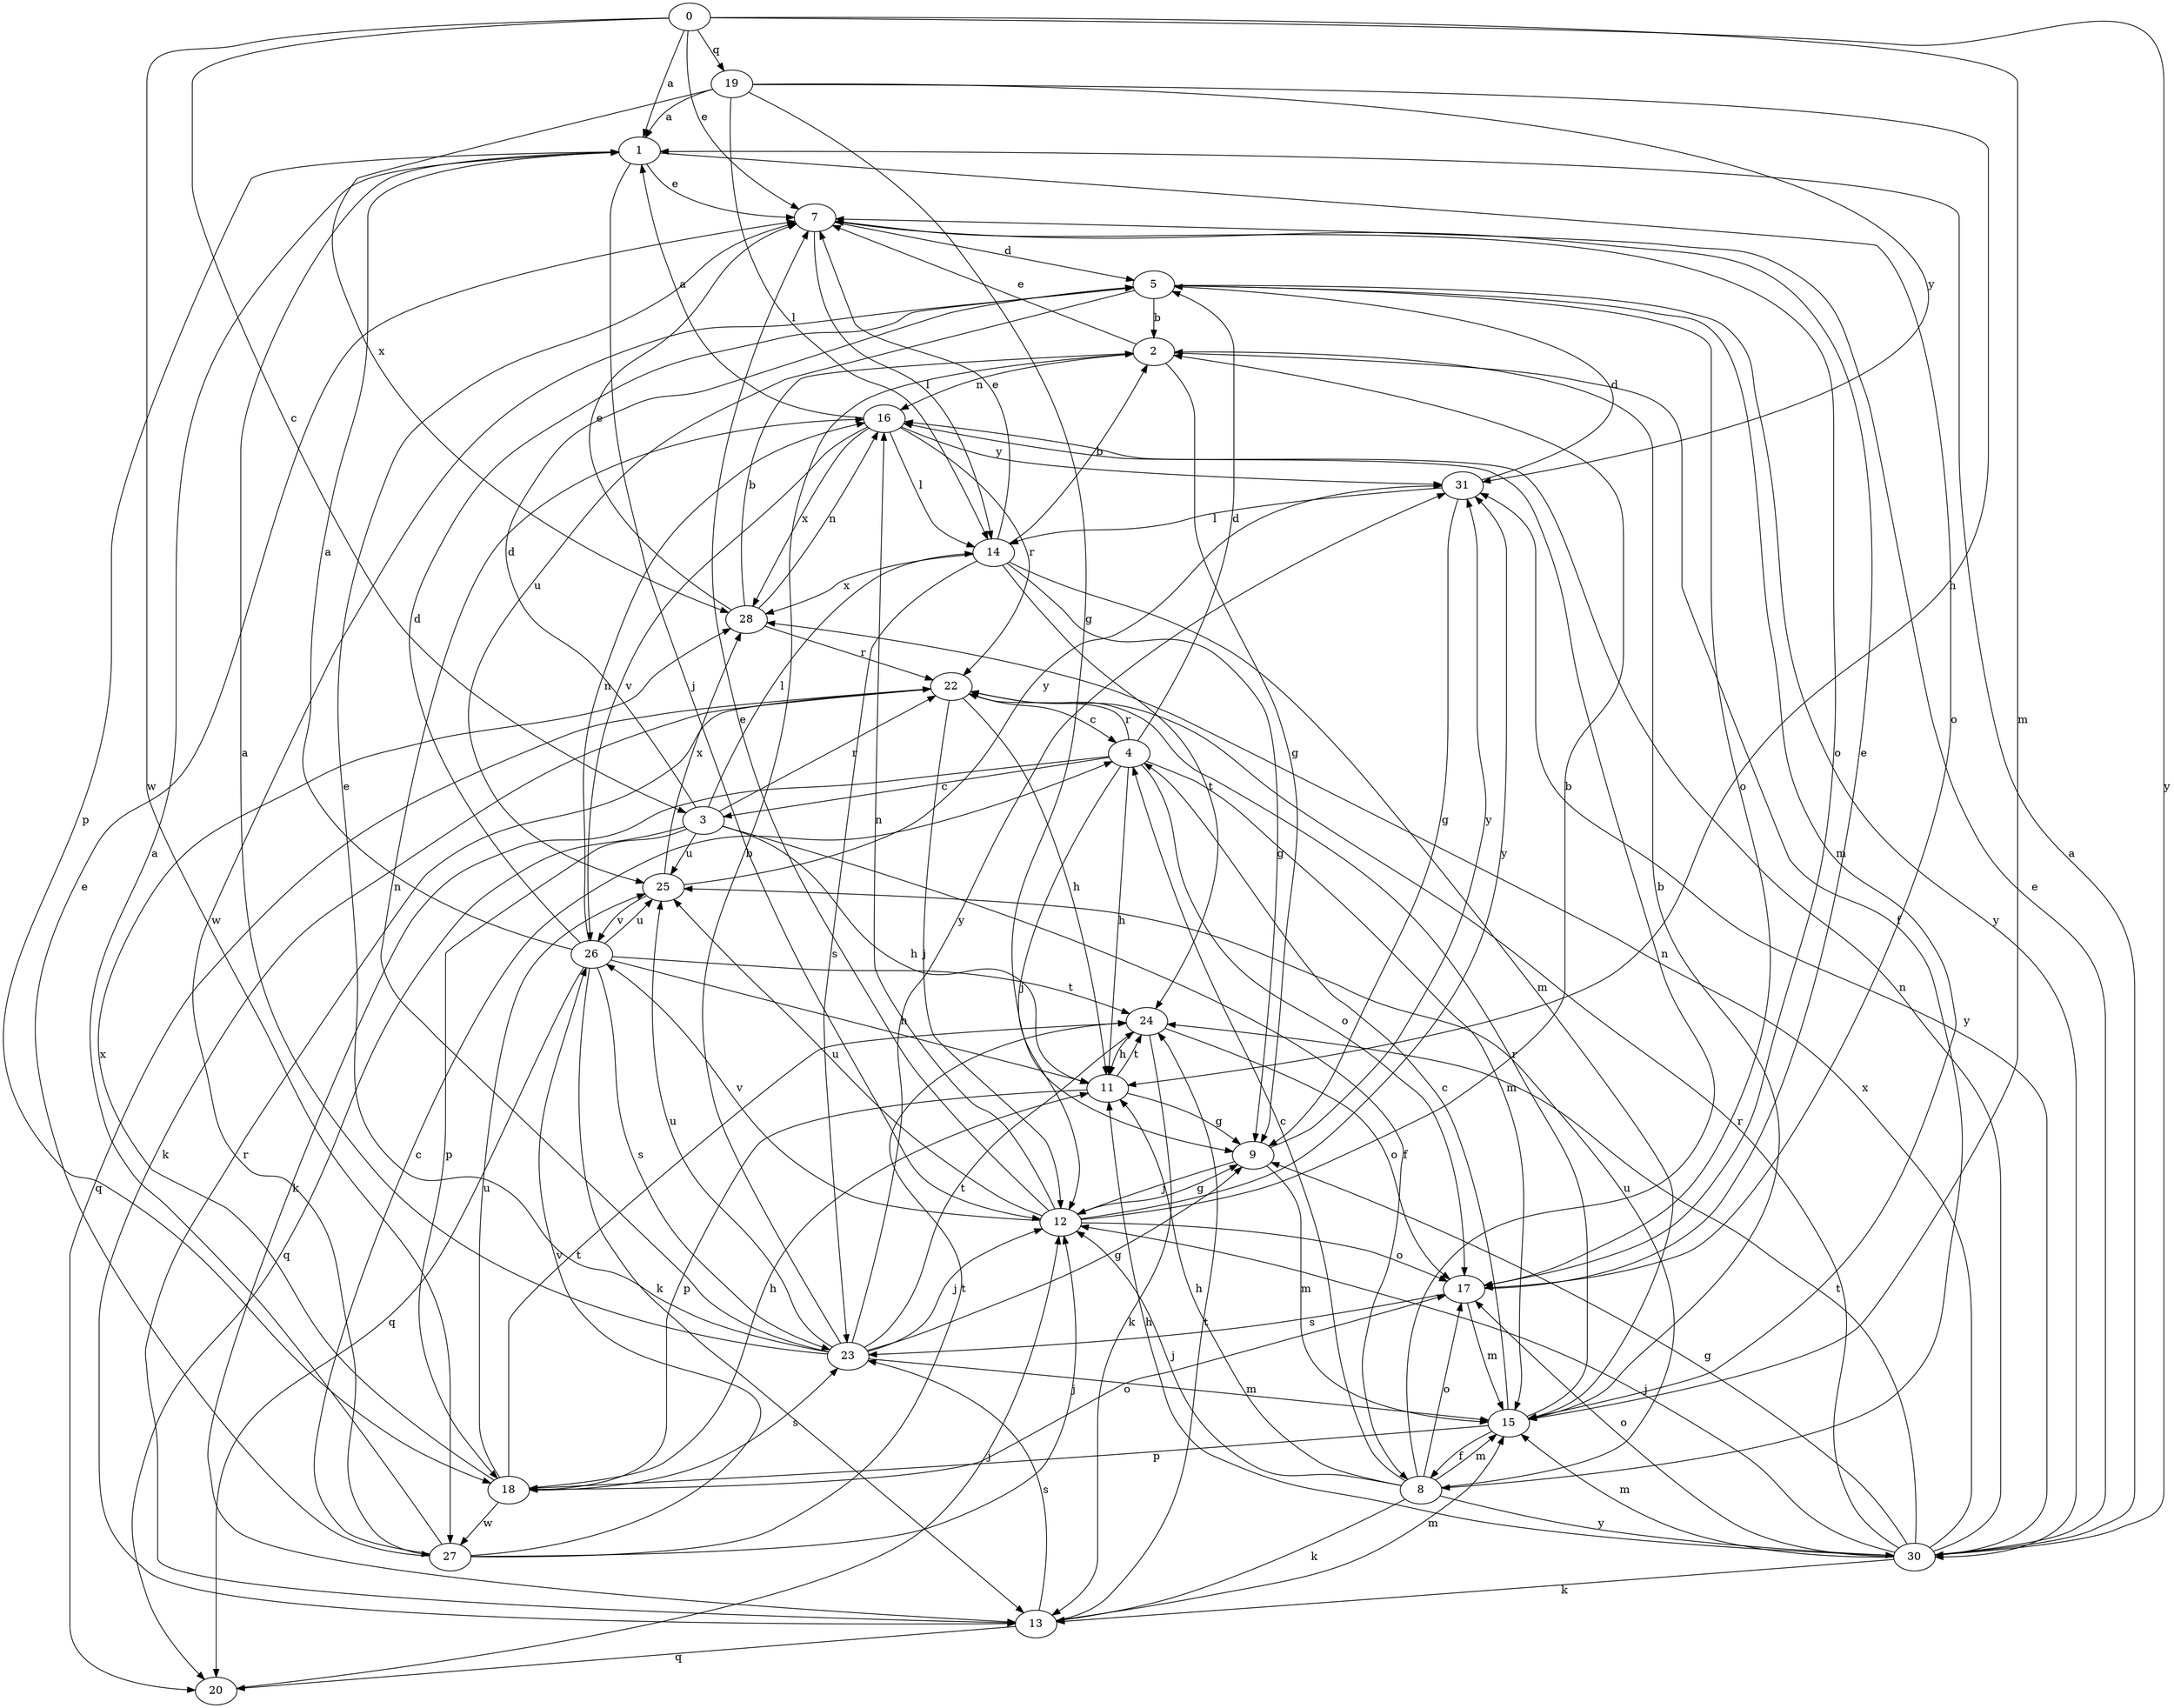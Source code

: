 strict digraph  {
0;
1;
2;
3;
4;
5;
7;
8;
9;
11;
12;
13;
14;
15;
16;
17;
18;
19;
20;
22;
23;
24;
25;
26;
27;
28;
30;
31;
0 -> 1  [label=a];
0 -> 3  [label=c];
0 -> 7  [label=e];
0 -> 15  [label=m];
0 -> 19  [label=q];
0 -> 27  [label=w];
0 -> 30  [label=y];
1 -> 7  [label=e];
1 -> 12  [label=j];
1 -> 17  [label=o];
1 -> 18  [label=p];
2 -> 7  [label=e];
2 -> 8  [label=f];
2 -> 9  [label=g];
2 -> 16  [label=n];
3 -> 5  [label=d];
3 -> 8  [label=f];
3 -> 11  [label=h];
3 -> 14  [label=l];
3 -> 18  [label=p];
3 -> 20  [label=q];
3 -> 22  [label=r];
3 -> 25  [label=u];
4 -> 3  [label=c];
4 -> 5  [label=d];
4 -> 11  [label=h];
4 -> 12  [label=j];
4 -> 13  [label=k];
4 -> 15  [label=m];
4 -> 17  [label=o];
4 -> 22  [label=r];
5 -> 2  [label=b];
5 -> 15  [label=m];
5 -> 17  [label=o];
5 -> 25  [label=u];
5 -> 27  [label=w];
5 -> 30  [label=y];
7 -> 5  [label=d];
7 -> 14  [label=l];
7 -> 17  [label=o];
8 -> 4  [label=c];
8 -> 11  [label=h];
8 -> 12  [label=j];
8 -> 13  [label=k];
8 -> 15  [label=m];
8 -> 16  [label=n];
8 -> 17  [label=o];
8 -> 25  [label=u];
8 -> 30  [label=y];
9 -> 12  [label=j];
9 -> 15  [label=m];
9 -> 31  [label=y];
11 -> 9  [label=g];
11 -> 18  [label=p];
11 -> 24  [label=t];
12 -> 2  [label=b];
12 -> 7  [label=e];
12 -> 9  [label=g];
12 -> 16  [label=n];
12 -> 17  [label=o];
12 -> 25  [label=u];
12 -> 26  [label=v];
12 -> 31  [label=y];
13 -> 15  [label=m];
13 -> 20  [label=q];
13 -> 22  [label=r];
13 -> 23  [label=s];
13 -> 24  [label=t];
14 -> 2  [label=b];
14 -> 7  [label=e];
14 -> 9  [label=g];
14 -> 15  [label=m];
14 -> 23  [label=s];
14 -> 24  [label=t];
14 -> 28  [label=x];
15 -> 2  [label=b];
15 -> 4  [label=c];
15 -> 8  [label=f];
15 -> 18  [label=p];
15 -> 22  [label=r];
16 -> 1  [label=a];
16 -> 14  [label=l];
16 -> 22  [label=r];
16 -> 26  [label=v];
16 -> 28  [label=x];
16 -> 31  [label=y];
17 -> 7  [label=e];
17 -> 15  [label=m];
17 -> 23  [label=s];
18 -> 11  [label=h];
18 -> 17  [label=o];
18 -> 23  [label=s];
18 -> 24  [label=t];
18 -> 25  [label=u];
18 -> 27  [label=w];
18 -> 28  [label=x];
19 -> 1  [label=a];
19 -> 9  [label=g];
19 -> 11  [label=h];
19 -> 14  [label=l];
19 -> 28  [label=x];
19 -> 31  [label=y];
20 -> 12  [label=j];
22 -> 4  [label=c];
22 -> 11  [label=h];
22 -> 12  [label=j];
22 -> 13  [label=k];
22 -> 20  [label=q];
23 -> 1  [label=a];
23 -> 2  [label=b];
23 -> 7  [label=e];
23 -> 9  [label=g];
23 -> 12  [label=j];
23 -> 15  [label=m];
23 -> 16  [label=n];
23 -> 24  [label=t];
23 -> 25  [label=u];
23 -> 31  [label=y];
24 -> 11  [label=h];
24 -> 13  [label=k];
24 -> 17  [label=o];
25 -> 26  [label=v];
25 -> 28  [label=x];
25 -> 31  [label=y];
26 -> 1  [label=a];
26 -> 5  [label=d];
26 -> 11  [label=h];
26 -> 13  [label=k];
26 -> 16  [label=n];
26 -> 20  [label=q];
26 -> 23  [label=s];
26 -> 24  [label=t];
26 -> 25  [label=u];
27 -> 1  [label=a];
27 -> 4  [label=c];
27 -> 7  [label=e];
27 -> 12  [label=j];
27 -> 24  [label=t];
27 -> 26  [label=v];
28 -> 2  [label=b];
28 -> 7  [label=e];
28 -> 16  [label=n];
28 -> 22  [label=r];
30 -> 1  [label=a];
30 -> 7  [label=e];
30 -> 9  [label=g];
30 -> 11  [label=h];
30 -> 12  [label=j];
30 -> 13  [label=k];
30 -> 15  [label=m];
30 -> 16  [label=n];
30 -> 17  [label=o];
30 -> 22  [label=r];
30 -> 24  [label=t];
30 -> 28  [label=x];
30 -> 31  [label=y];
31 -> 5  [label=d];
31 -> 9  [label=g];
31 -> 14  [label=l];
}
